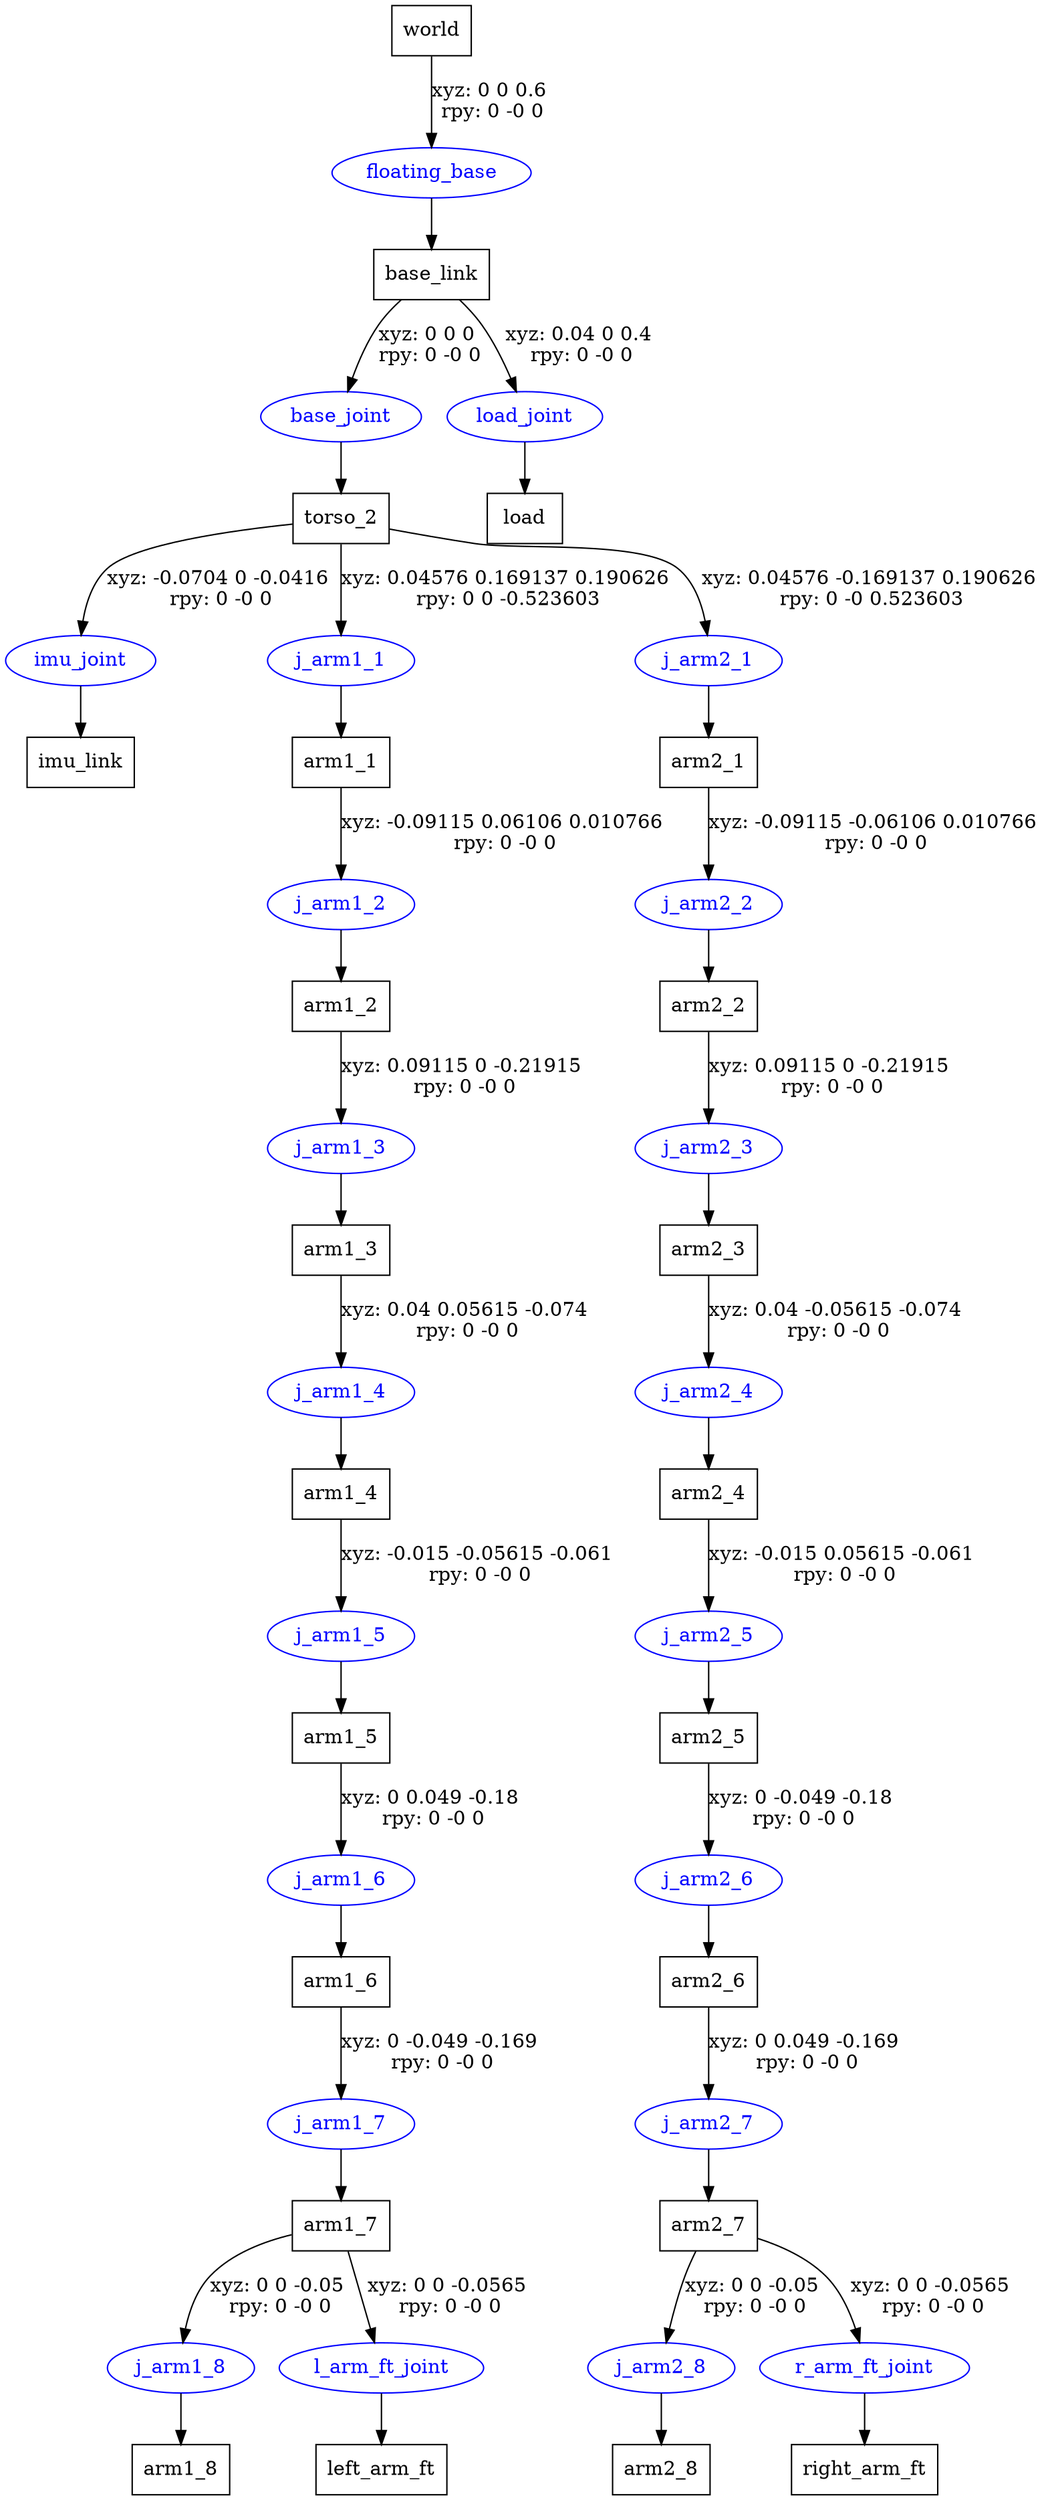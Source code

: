digraph G {
node [shape=box];
"world" [label="world"];
"base_link" [label="base_link"];
"torso_2" [label="torso_2"];
"imu_link" [label="imu_link"];
"arm1_1" [label="arm1_1"];
"arm1_2" [label="arm1_2"];
"arm1_3" [label="arm1_3"];
"arm1_4" [label="arm1_4"];
"arm1_5" [label="arm1_5"];
"arm1_6" [label="arm1_6"];
"arm1_7" [label="arm1_7"];
"arm1_8" [label="arm1_8"];
"left_arm_ft" [label="left_arm_ft"];
"arm2_1" [label="arm2_1"];
"arm2_2" [label="arm2_2"];
"arm2_3" [label="arm2_3"];
"arm2_4" [label="arm2_4"];
"arm2_5" [label="arm2_5"];
"arm2_6" [label="arm2_6"];
"arm2_7" [label="arm2_7"];
"arm2_8" [label="arm2_8"];
"right_arm_ft" [label="right_arm_ft"];
"load" [label="load"];
node [shape=ellipse, color=blue, fontcolor=blue];
"world" -> "floating_base" [label="xyz: 0 0 0.6 \nrpy: 0 -0 0"]
"floating_base" -> "base_link"
"base_link" -> "base_joint" [label="xyz: 0 0 0 \nrpy: 0 -0 0"]
"base_joint" -> "torso_2"
"torso_2" -> "imu_joint" [label="xyz: -0.0704 0 -0.0416 \nrpy: 0 -0 0"]
"imu_joint" -> "imu_link"
"torso_2" -> "j_arm1_1" [label="xyz: 0.04576 0.169137 0.190626 \nrpy: 0 0 -0.523603"]
"j_arm1_1" -> "arm1_1"
"arm1_1" -> "j_arm1_2" [label="xyz: -0.09115 0.06106 0.010766 \nrpy: 0 -0 0"]
"j_arm1_2" -> "arm1_2"
"arm1_2" -> "j_arm1_3" [label="xyz: 0.09115 0 -0.21915 \nrpy: 0 -0 0"]
"j_arm1_3" -> "arm1_3"
"arm1_3" -> "j_arm1_4" [label="xyz: 0.04 0.05615 -0.074 \nrpy: 0 -0 0"]
"j_arm1_4" -> "arm1_4"
"arm1_4" -> "j_arm1_5" [label="xyz: -0.015 -0.05615 -0.061 \nrpy: 0 -0 0"]
"j_arm1_5" -> "arm1_5"
"arm1_5" -> "j_arm1_6" [label="xyz: 0 0.049 -0.18 \nrpy: 0 -0 0"]
"j_arm1_6" -> "arm1_6"
"arm1_6" -> "j_arm1_7" [label="xyz: 0 -0.049 -0.169 \nrpy: 0 -0 0"]
"j_arm1_7" -> "arm1_7"
"arm1_7" -> "j_arm1_8" [label="xyz: 0 0 -0.05 \nrpy: 0 -0 0"]
"j_arm1_8" -> "arm1_8"
"arm1_7" -> "l_arm_ft_joint" [label="xyz: 0 0 -0.0565 \nrpy: 0 -0 0"]
"l_arm_ft_joint" -> "left_arm_ft"
"torso_2" -> "j_arm2_1" [label="xyz: 0.04576 -0.169137 0.190626 \nrpy: 0 -0 0.523603"]
"j_arm2_1" -> "arm2_1"
"arm2_1" -> "j_arm2_2" [label="xyz: -0.09115 -0.06106 0.010766 \nrpy: 0 -0 0"]
"j_arm2_2" -> "arm2_2"
"arm2_2" -> "j_arm2_3" [label="xyz: 0.09115 0 -0.21915 \nrpy: 0 -0 0"]
"j_arm2_3" -> "arm2_3"
"arm2_3" -> "j_arm2_4" [label="xyz: 0.04 -0.05615 -0.074 \nrpy: 0 -0 0"]
"j_arm2_4" -> "arm2_4"
"arm2_4" -> "j_arm2_5" [label="xyz: -0.015 0.05615 -0.061 \nrpy: 0 -0 0"]
"j_arm2_5" -> "arm2_5"
"arm2_5" -> "j_arm2_6" [label="xyz: 0 -0.049 -0.18 \nrpy: 0 -0 0"]
"j_arm2_6" -> "arm2_6"
"arm2_6" -> "j_arm2_7" [label="xyz: 0 0.049 -0.169 \nrpy: 0 -0 0"]
"j_arm2_7" -> "arm2_7"
"arm2_7" -> "j_arm2_8" [label="xyz: 0 0 -0.05 \nrpy: 0 -0 0"]
"j_arm2_8" -> "arm2_8"
"arm2_7" -> "r_arm_ft_joint" [label="xyz: 0 0 -0.0565 \nrpy: 0 -0 0"]
"r_arm_ft_joint" -> "right_arm_ft"
"base_link" -> "load_joint" [label="xyz: 0.04 0 0.4 \nrpy: 0 -0 0"]
"load_joint" -> "load"
}
